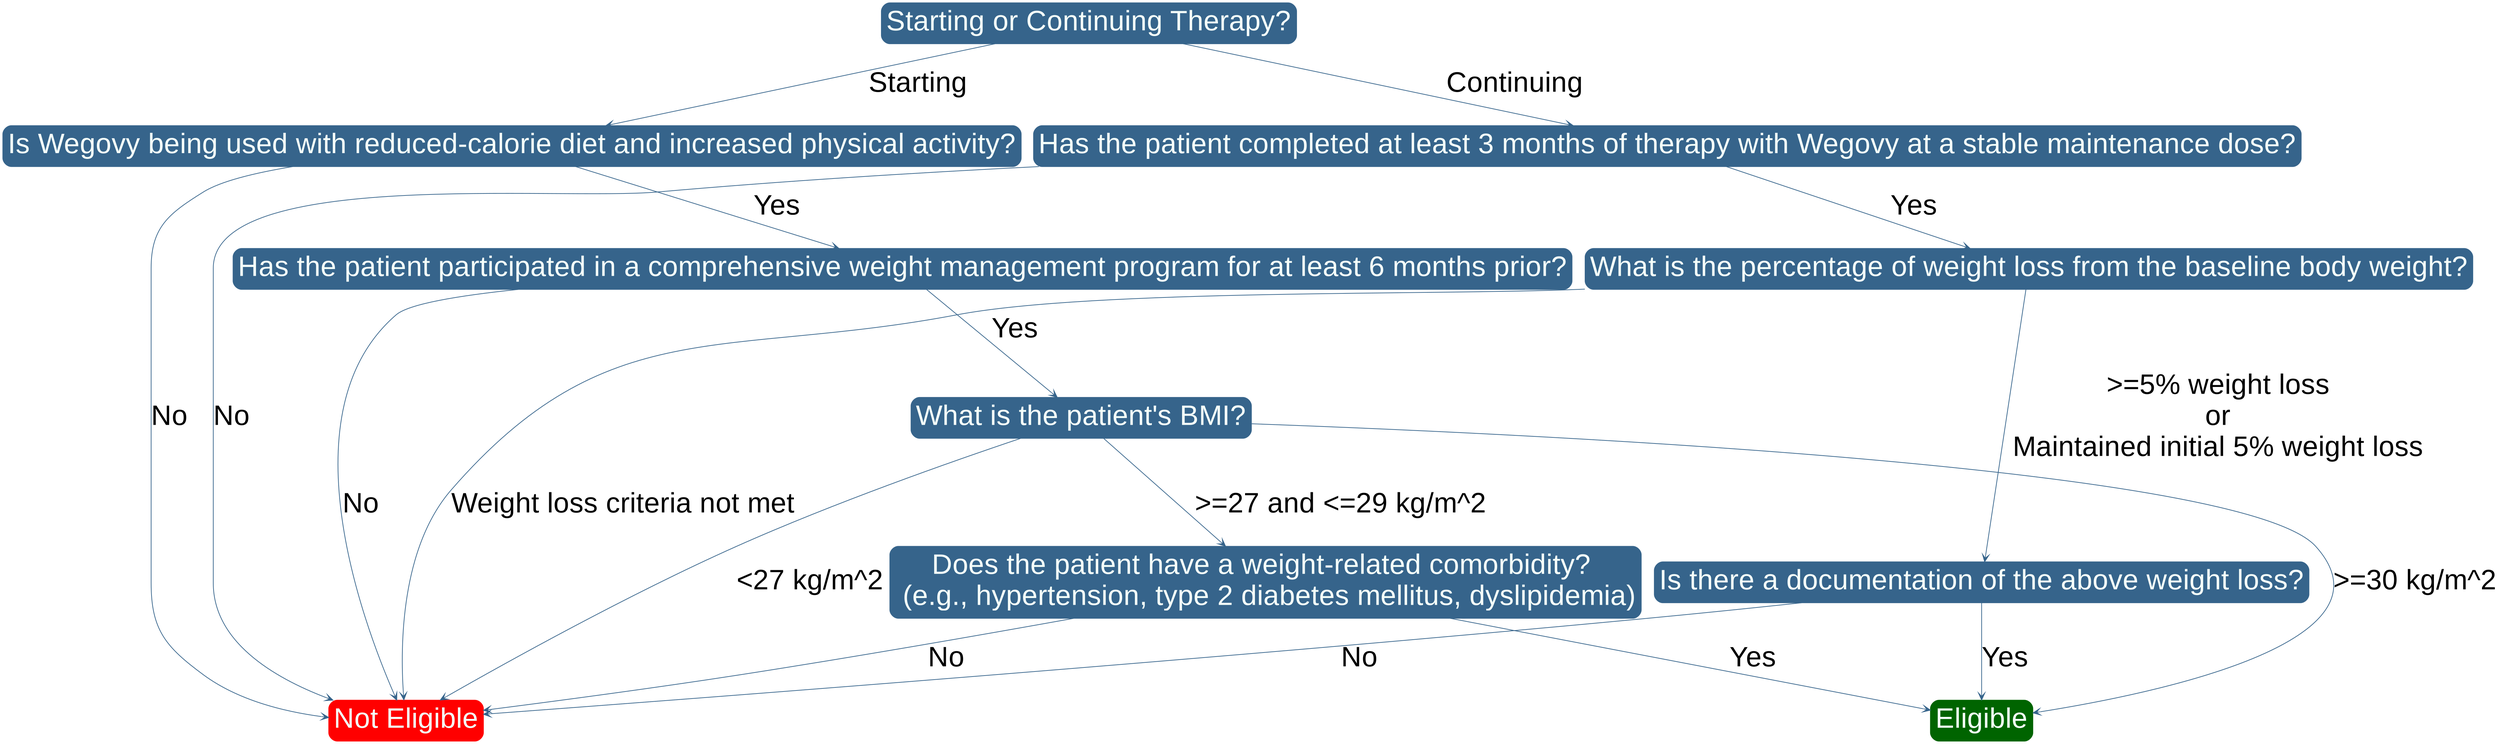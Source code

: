 digraph G {ranksep=1; node[shape=box, style="filled,rounded", color="steelblue4", fontcolor="mintcream", fontname="Arial", margin=0.1, fontsize=40, width=0.2, height=0.2];edge [arrowhead=vee,fontname="Arial",fontsize=40,color="steelblue4"];notEligible [label="Not Eligible", shape=box, color=red];eligible [label="Eligible", shape=box, color=darkgreen];start [label="Starting or Continuing Therapy?", shape=box]; {    rank=same;     node1 [label="Is Wegovy being used with reduced-calorie diet and increased physical activity?", shape=box];     node5 [label="Has the patient completed at least 3 months of therapy with Wegovy at a stable maintenance dose?", shape=box];}{    rank=same;     node2 [label="Has the patient participated in a comprehensive weight management program for at least 6 months prior?", shape=box];     node6 [label="What is the percentage of weight loss from the baseline body weight?", shape=box];}node3 [label="What is the patient's BMI?", shape=box];{    rank=same;     node4 [label="Does the patient have a weight-related comorbidity? \n (e.g., hypertension, type 2 diabetes mellitus, dyslipidemia)", shape=box];     node7 [label="Is there a documentation of the above weight loss?", shape=box];}start -> node1 [label="Starting", weight=1];start -> node5 [label="Continuing", weight=1];node1 -> node2 [label="Yes", weight=1];node1 -> notEligible [label="No", weight=1];node2 -> node3 [label="Yes", weight=1];node2 -> notEligible [label="No", weight=1];node3 -> node4 [label=">=27 and <=29 kg/m^2", weight=1];node3 -> eligible [label=">=30 kg/m^2", weight=1];node3 -> notEligible [label="<27 kg/m^2", weight=1];node4 -> eligible [label="Yes", weight=1];node4 -> notEligible [label="No", weight=1];node5 -> node6 [label="Yes", weight=1];node5 -> notEligible [label="No", weight=1];node6 -> node7 [label=">=5% weight loss\nor\nMaintained initial 5% weight loss", weight=1];node6 -> notEligible [label="Weight loss criteria not met", weight=1];node7 -> eligible [label="Yes", weight=1];node7 -> notEligible [label="No", weight=1];}
